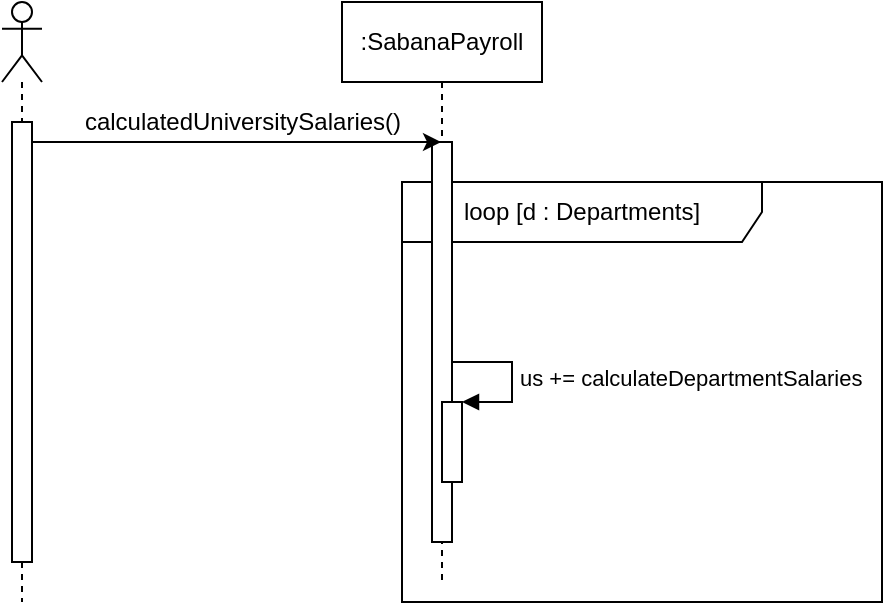 <mxfile version="14.5.1" type="device"><diagram id="8LZ40OQaFXeTWGwCAlHS" name="Page-1"><mxGraphModel dx="1422" dy="705" grid="1" gridSize="10" guides="1" tooltips="1" connect="1" arrows="1" fold="1" page="1" pageScale="1" pageWidth="827" pageHeight="1169" math="0" shadow="0"><root><mxCell id="0"/><mxCell id="1" parent="0"/><mxCell id="jWvbIu86fBthDBJCNg83-15" value="loop [d : Departments]" style="shape=umlFrame;whiteSpace=wrap;html=1;width=180;height=30;" vertex="1" parent="1"><mxGeometry x="250" y="130" width="240" height="210" as="geometry"/></mxCell><mxCell id="jWvbIu86fBthDBJCNg83-1" value="" style="shape=umlLifeline;participant=umlActor;perimeter=lifelinePerimeter;whiteSpace=wrap;html=1;container=1;collapsible=0;recursiveResize=0;verticalAlign=top;spacingTop=36;outlineConnect=0;" vertex="1" parent="1"><mxGeometry x="50" y="40" width="20" height="300" as="geometry"/></mxCell><mxCell id="jWvbIu86fBthDBJCNg83-3" value="" style="html=1;points=[];perimeter=orthogonalPerimeter;" vertex="1" parent="jWvbIu86fBthDBJCNg83-1"><mxGeometry x="5" y="60" width="10" height="220" as="geometry"/></mxCell><mxCell id="jWvbIu86fBthDBJCNg83-7" value=":SabanaPayroll" style="shape=umlLifeline;perimeter=lifelinePerimeter;whiteSpace=wrap;html=1;container=1;collapsible=0;recursiveResize=0;outlineConnect=0;" vertex="1" parent="1"><mxGeometry x="220" y="40" width="100" height="290" as="geometry"/></mxCell><mxCell id="jWvbIu86fBthDBJCNg83-8" value="" style="html=1;points=[];perimeter=orthogonalPerimeter;" vertex="1" parent="jWvbIu86fBthDBJCNg83-7"><mxGeometry x="45" y="70" width="10" height="200" as="geometry"/></mxCell><mxCell id="jWvbIu86fBthDBJCNg83-28" value="" style="html=1;points=[];perimeter=orthogonalPerimeter;" vertex="1" parent="jWvbIu86fBthDBJCNg83-7"><mxGeometry x="50" y="200" width="10" height="40" as="geometry"/></mxCell><mxCell id="jWvbIu86fBthDBJCNg83-29" value="us += calculateDepartmentSalaries" style="edgeStyle=orthogonalEdgeStyle;html=1;align=left;spacingLeft=2;endArrow=block;rounded=0;entryX=1;entryY=0;" edge="1" target="jWvbIu86fBthDBJCNg83-28" parent="jWvbIu86fBthDBJCNg83-7"><mxGeometry relative="1" as="geometry"><mxPoint x="55" y="180" as="sourcePoint"/><Array as="points"><mxPoint x="85" y="180"/></Array></mxGeometry></mxCell><mxCell id="jWvbIu86fBthDBJCNg83-9" style="edgeStyle=orthogonalEdgeStyle;rounded=0;orthogonalLoop=1;jettySize=auto;html=1;" edge="1" parent="1" source="jWvbIu86fBthDBJCNg83-3" target="jWvbIu86fBthDBJCNg83-7"><mxGeometry relative="1" as="geometry"><Array as="points"><mxPoint x="170" y="110"/><mxPoint x="170" y="110"/></Array></mxGeometry></mxCell><mxCell id="jWvbIu86fBthDBJCNg83-10" value="calculatedUniversitySalaries()" style="text;html=1;align=center;verticalAlign=middle;resizable=0;points=[];autosize=1;" vertex="1" parent="1"><mxGeometry x="85" y="90" width="170" height="20" as="geometry"/></mxCell></root></mxGraphModel></diagram></mxfile>